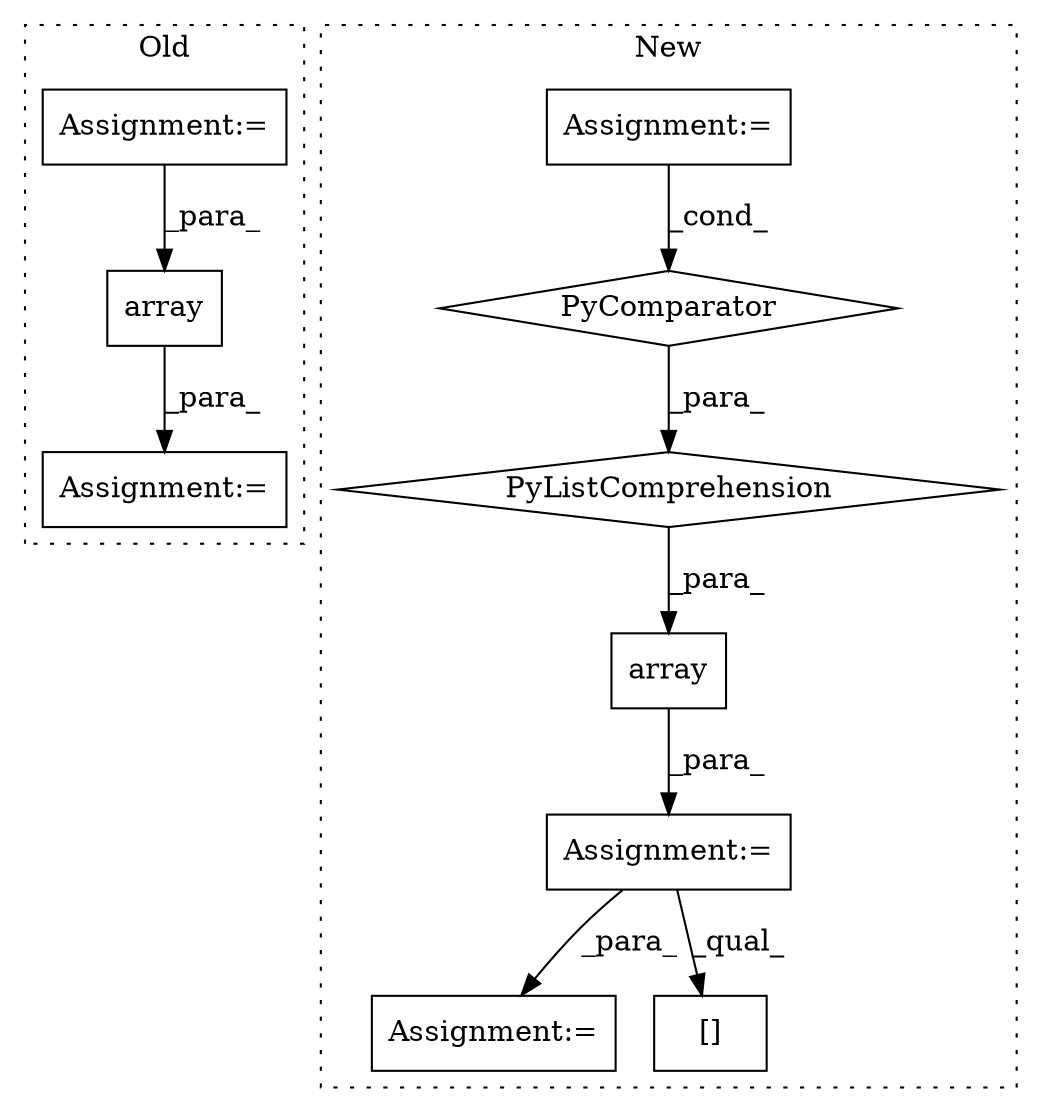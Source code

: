 digraph G {
subgraph cluster0 {
1 [label="array" a="32" s="3081,3118" l="6,1" shape="box"];
7 [label="Assignment:=" a="7" s="3074" l="1" shape="box"];
8 [label="Assignment:=" a="7" s="3018" l="1" shape="box"];
label = "Old";
style="dotted";
}
subgraph cluster1 {
2 [label="PyListComprehension" a="109" s="3196" l="133" shape="diamond"];
3 [label="PyComparator" a="113" s="3297" l="24" shape="diamond"];
4 [label="Assignment:=" a="7" s="3150" l="17" shape="box"];
5 [label="Assignment:=" a="7" s="3706" l="1" shape="box"];
6 [label="array" a="32" s="3473,3617" l="17,-5" shape="box"];
9 [label="[]" a="2" s="3669,3693" l="7,1" shape="box"];
10 [label="Assignment:=" a="7" s="3466" l="1" shape="box"];
label = "New";
style="dotted";
}
1 -> 7 [label="_para_"];
2 -> 6 [label="_para_"];
3 -> 2 [label="_para_"];
4 -> 3 [label="_cond_"];
6 -> 10 [label="_para_"];
8 -> 1 [label="_para_"];
10 -> 9 [label="_qual_"];
10 -> 5 [label="_para_"];
}